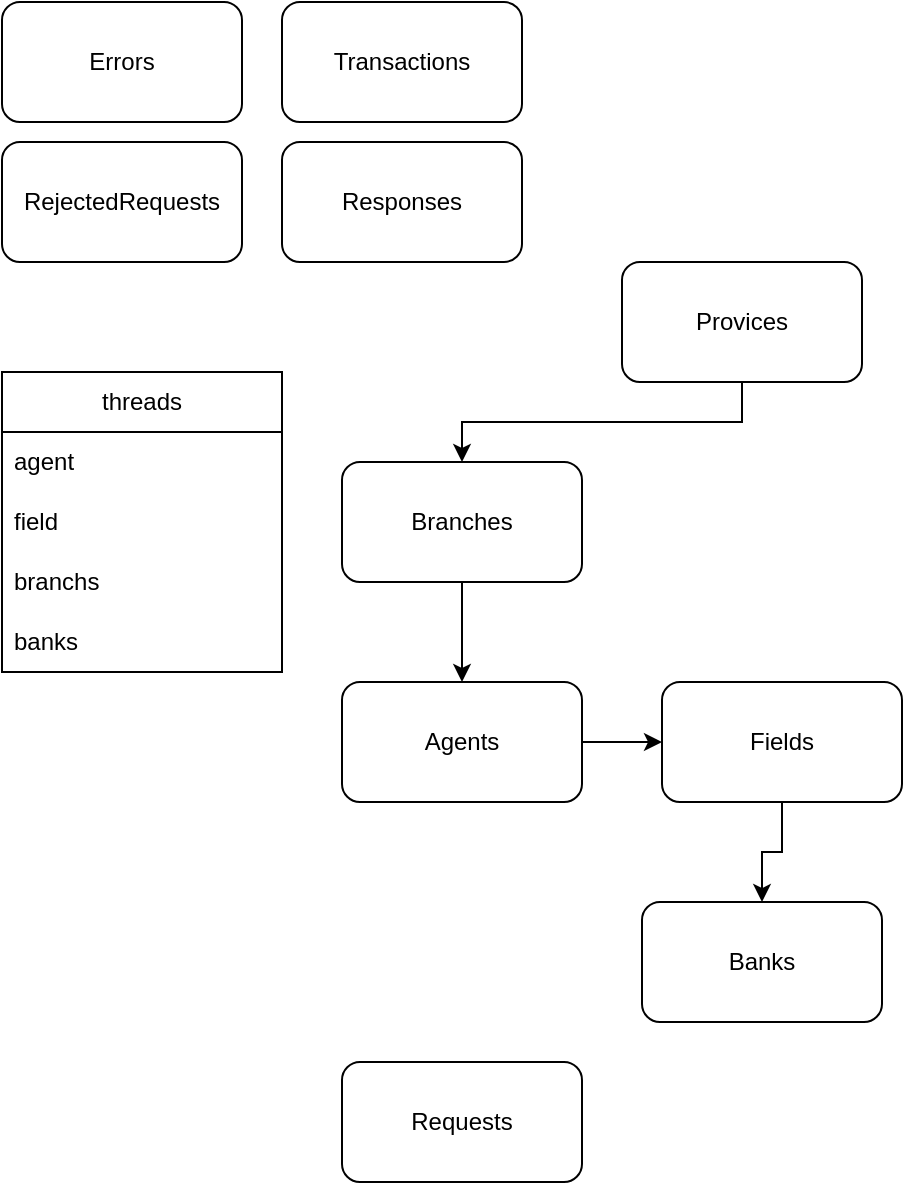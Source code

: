 <mxfile version="20.7.4" type="github">
  <diagram id="D0O1QcDE5sdf8o6SN77m" name="Page-1">
    <mxGraphModel dx="1514" dy="750" grid="1" gridSize="10" guides="1" tooltips="1" connect="1" arrows="1" fold="1" page="1" pageScale="1" pageWidth="1100" pageHeight="850" math="0" shadow="0">
      <root>
        <mxCell id="0" />
        <mxCell id="1" parent="0" />
        <mxCell id="mUQ89pOIE3qHFXRQj9m6-72" value="Requests" style="rounded=1;whiteSpace=wrap;html=1;" parent="1" vertex="1">
          <mxGeometry x="510" y="640" width="120" height="60" as="geometry" />
        </mxCell>
        <mxCell id="mUQ89pOIE3qHFXRQj9m6-74" value="Responses" style="rounded=1;whiteSpace=wrap;html=1;" parent="1" vertex="1">
          <mxGeometry x="480" y="180" width="120" height="60" as="geometry" />
        </mxCell>
        <mxCell id="mUQ89pOIE3qHFXRQj9m6-89" style="edgeStyle=orthogonalEdgeStyle;rounded=0;orthogonalLoop=1;jettySize=auto;html=1;exitX=0.5;exitY=1;exitDx=0;exitDy=0;entryX=0.5;entryY=0;entryDx=0;entryDy=0;" parent="1" source="mUQ89pOIE3qHFXRQj9m6-75" target="mUQ89pOIE3qHFXRQj9m6-76" edge="1">
          <mxGeometry relative="1" as="geometry" />
        </mxCell>
        <mxCell id="mUQ89pOIE3qHFXRQj9m6-75" value="Fields" style="rounded=1;whiteSpace=wrap;html=1;" parent="1" vertex="1">
          <mxGeometry x="670" y="450" width="120" height="60" as="geometry" />
        </mxCell>
        <mxCell id="mUQ89pOIE3qHFXRQj9m6-76" value="Banks" style="rounded=1;whiteSpace=wrap;html=1;" parent="1" vertex="1">
          <mxGeometry x="660" y="560" width="120" height="60" as="geometry" />
        </mxCell>
        <mxCell id="mUQ89pOIE3qHFXRQj9m6-86" style="edgeStyle=orthogonalEdgeStyle;rounded=0;orthogonalLoop=1;jettySize=auto;html=1;exitX=1;exitY=0.5;exitDx=0;exitDy=0;entryX=0;entryY=0.5;entryDx=0;entryDy=0;" parent="1" source="mUQ89pOIE3qHFXRQj9m6-77" target="mUQ89pOIE3qHFXRQj9m6-75" edge="1">
          <mxGeometry relative="1" as="geometry" />
        </mxCell>
        <mxCell id="mUQ89pOIE3qHFXRQj9m6-77" value="Agents" style="rounded=1;whiteSpace=wrap;html=1;" parent="1" vertex="1">
          <mxGeometry x="510" y="450" width="120" height="60" as="geometry" />
        </mxCell>
        <mxCell id="mUQ89pOIE3qHFXRQj9m6-91" style="edgeStyle=orthogonalEdgeStyle;rounded=0;orthogonalLoop=1;jettySize=auto;html=1;exitX=0.5;exitY=1;exitDx=0;exitDy=0;entryX=0.5;entryY=0;entryDx=0;entryDy=0;" parent="1" source="mUQ89pOIE3qHFXRQj9m6-78" target="mUQ89pOIE3qHFXRQj9m6-77" edge="1">
          <mxGeometry relative="1" as="geometry" />
        </mxCell>
        <mxCell id="mUQ89pOIE3qHFXRQj9m6-78" value="Branches" style="rounded=1;whiteSpace=wrap;html=1;" parent="1" vertex="1">
          <mxGeometry x="510" y="340" width="120" height="60" as="geometry" />
        </mxCell>
        <mxCell id="mUQ89pOIE3qHFXRQj9m6-92" style="edgeStyle=orthogonalEdgeStyle;rounded=0;orthogonalLoop=1;jettySize=auto;html=1;exitX=0.5;exitY=1;exitDx=0;exitDy=0;entryX=0.5;entryY=0;entryDx=0;entryDy=0;" parent="1" source="mUQ89pOIE3qHFXRQj9m6-79" target="mUQ89pOIE3qHFXRQj9m6-78" edge="1">
          <mxGeometry relative="1" as="geometry" />
        </mxCell>
        <mxCell id="mUQ89pOIE3qHFXRQj9m6-79" value="Provices" style="rounded=1;whiteSpace=wrap;html=1;" parent="1" vertex="1">
          <mxGeometry x="650" y="240" width="120" height="60" as="geometry" />
        </mxCell>
        <mxCell id="mUQ89pOIE3qHFXRQj9m6-80" value="Transactions" style="rounded=1;whiteSpace=wrap;html=1;" parent="1" vertex="1">
          <mxGeometry x="480" y="110" width="120" height="60" as="geometry" />
        </mxCell>
        <mxCell id="mUQ89pOIE3qHFXRQj9m6-81" value="Errors" style="rounded=1;whiteSpace=wrap;html=1;" parent="1" vertex="1">
          <mxGeometry x="340" y="110" width="120" height="60" as="geometry" />
        </mxCell>
        <mxCell id="mUQ89pOIE3qHFXRQj9m6-82" value="RejectedRequests" style="rounded=1;whiteSpace=wrap;html=1;" parent="1" vertex="1">
          <mxGeometry x="340" y="180" width="120" height="60" as="geometry" />
        </mxCell>
        <mxCell id="mUQ89pOIE3qHFXRQj9m6-93" value="&lt;span&gt;threads&lt;/span&gt;" style="swimlane;fontStyle=0;childLayout=stackLayout;horizontal=1;startSize=30;horizontalStack=0;resizeParent=1;resizeParentMax=0;resizeLast=0;collapsible=1;marginBottom=0;whiteSpace=wrap;html=1;" parent="1" vertex="1">
          <mxGeometry x="340" y="295" width="140" height="150" as="geometry" />
        </mxCell>
        <mxCell id="mUQ89pOIE3qHFXRQj9m6-94" value="agent" style="text;strokeColor=none;fillColor=none;align=left;verticalAlign=middle;spacingLeft=4;spacingRight=4;overflow=hidden;points=[[0,0.5],[1,0.5]];portConstraint=eastwest;rotatable=0;whiteSpace=wrap;html=1;" parent="mUQ89pOIE3qHFXRQj9m6-93" vertex="1">
          <mxGeometry y="30" width="140" height="30" as="geometry" />
        </mxCell>
        <mxCell id="mUQ89pOIE3qHFXRQj9m6-95" value="field" style="text;strokeColor=none;fillColor=none;align=left;verticalAlign=middle;spacingLeft=4;spacingRight=4;overflow=hidden;points=[[0,0.5],[1,0.5]];portConstraint=eastwest;rotatable=0;whiteSpace=wrap;html=1;" parent="mUQ89pOIE3qHFXRQj9m6-93" vertex="1">
          <mxGeometry y="60" width="140" height="30" as="geometry" />
        </mxCell>
        <mxCell id="mUQ89pOIE3qHFXRQj9m6-97" value="branchs" style="text;strokeColor=none;fillColor=none;align=left;verticalAlign=middle;spacingLeft=4;spacingRight=4;overflow=hidden;points=[[0,0.5],[1,0.5]];portConstraint=eastwest;rotatable=0;whiteSpace=wrap;html=1;" parent="mUQ89pOIE3qHFXRQj9m6-93" vertex="1">
          <mxGeometry y="90" width="140" height="30" as="geometry" />
        </mxCell>
        <mxCell id="mUQ89pOIE3qHFXRQj9m6-96" value="banks" style="text;strokeColor=none;fillColor=none;align=left;verticalAlign=middle;spacingLeft=4;spacingRight=4;overflow=hidden;points=[[0,0.5],[1,0.5]];portConstraint=eastwest;rotatable=0;whiteSpace=wrap;html=1;" parent="mUQ89pOIE3qHFXRQj9m6-93" vertex="1">
          <mxGeometry y="120" width="140" height="30" as="geometry" />
        </mxCell>
      </root>
    </mxGraphModel>
  </diagram>
</mxfile>
